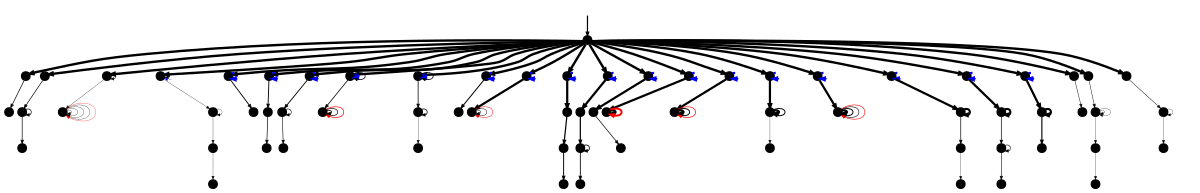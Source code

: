 digraph model {
  orientation = portrait;
  graph [ rankdir = "TB", ranksep="0.1", nodesep="0.05", size="8!" ];
  node [ fontname = "Helvetica", fontsize="6.0", shape="point", margin="0.01", height="0.1", width="0.5" ];
  edge [ fontname = "Helvetica", arrowsize=".3", arrowhead="normal", fontsize="6.0", margin="0.05" ];
None [shape=none, style=invis, width=0.1, height=0.1]
None->0
{rank = source; None}
0->1[penwidth="2.0043213737826426",label = "  "];1->2[penwidth="0.5642714304385625",label = "  "];0->3[penwidth="2.0043213737826426",label = "  "];3->4[penwidth="0.5642714304385625",label = "  "];4->4[penwidth="0.5642714304385625",label = "  "];4->5[penwidth="0.5642714304385625",label = "  "];0->6[penwidth="2.0043213737826426",label = "  "];6->6[penwidth="0.3679767852945943",label = "  "];6->7[penwidth="0.22184874961635634",label = "  "];7->7[penwidth="0.22184874961635634",label = "  "];7->7[penwidth="0.22184874961635634",label = "  "];7->7[penwidth="0.22184874961635634",label = "  "];7->7[penwidth="0.22184874961635634",label = "  "];7->7[color=red,penwidth="0.22184874961635634",label = "  "];0->8[penwidth="2.0043213737826426",label = "  "];8->8[penwidth="0.3679767852945943",label = "  "];8->8[style=dotted, color=blue,penwidth="0.22184874961635634",label = "  "];8->9[penwidth="0.22184874961635634",label = "  "];9->9[penwidth="0.22184874961635634",label = "  "];9->10[penwidth="0.22184874961635634",label = "  "];10->11[penwidth="0.22184874961635634",label = "  "];0->12[penwidth="2.0043213737826426",label = "  "];12->12[style=dotted, color=blue,penwidth="1.9622114391106003",label = "  "];12->13[penwidth="0.7533276666586115",label = "  "];0->14[penwidth="2.0043213737826426",label = "  "];14->14[style=dotted, color=blue,penwidth="1.9622114391106003",label = "  "];14->15[penwidth="0.7533276666586115",label = "  "];15->16[penwidth="0.5642714304385625",label = "  "];0->17[penwidth="2.0043213737826426",label = "  "];17->17[style=dotted, color=blue,penwidth="1.9622114391106003",label = "  "];17->18[penwidth="0.7533276666586115",label = "  "];18->18[penwidth="0.47712125471966244",label = "  "];18->19[penwidth="0.47712125471966244",label = "  "];0->20[penwidth="2.0043213737826426",label = "  "];20->20[style=dotted, color=blue,penwidth="1.9622114391106003",label = "  "];20->20[penwidth="0.6368220975871743",label = "  "];20->21[penwidth="0.6368220975871743",label = "  "];21->21[penwidth="0.6368220975871743",label = "  "];21->21[penwidth="0.5642714304385625",label = "  "];21->21[color=red,penwidth="0.5642714304385625",label = "  "];0->22[penwidth="2.0043213737826426",label = "  "];22->22[style=dotted, color=blue,penwidth="1.9622114391106003",label = "  "];22->22[penwidth="0.6368220975871743",label = "  "];22->23[penwidth="0.6368220975871743",label = "  "];23->23[penwidth="0.6368220975871743",label = "  "];23->24[penwidth="0.22184874961635634",label = "  "];0->25[penwidth="2.0043213737826426",label = "  "];25->25[style=dotted, color=blue,penwidth="1.9622114391106003",label = "  "];25->26[penwidth="0.8450980400142568",label = "  "];0->27[penwidth="2.0043213737826426",label = "  "];27->27[style=dotted, color=blue,penwidth="1.9622114391106003",label = "  "];27->28[penwidth="1.863322860120456",label = "  "];28->28[penwidth="0.3679767852945943",label = "  "];28->28[penwidth="0.3679767852945943",label = "  "];28->28[color=red,penwidth="0.3679767852945943",label = "  "];0->29[penwidth="2.0043213737826426",label = "  "];29->29[style=dotted, color=blue,penwidth="1.9622114391106003",label = "  "];29->30[penwidth="1.863322860120456",label = "  "];30->31[penwidth="1.0142404391146103",label = "  "];31->32[penwidth="0.8016323462331665",label = "  "];0->33[penwidth="2.0043213737826426",label = "  "];33->33[style=dotted, color=blue,penwidth="1.9622114391106003",label = "  "];33->34[penwidth="1.863322860120456",label = "  "];34->35[penwidth="1.0142404391146103",label = "  "];35->35[penwidth="0.6989700043360189",label = "  "];35->36[penwidth="0.6989700043360189",label = "  "];0->37[penwidth="2.0043213737826426",label = "  "];37->37[style=dotted, color=blue,penwidth="1.9622114391106003",label = "  "];37->38[penwidth="1.863322860120456",label = "  "];38->39[penwidth="0.5642714304385625",label = "  "];0->40[penwidth="2.0043213737826426",label = "  "];40->40[style=dotted, color=blue,penwidth="1.9622114391106003",label = "  "];40->41[penwidth="1.863322860120456",label = "  "];41->41[penwidth="1.7757317762602307",label = "  "];41->41[color=red,penwidth="1.6401500409361018",label = "  "];0->42[penwidth="2.0043213737826426",label = "  "];42->42[style=dotted, color=blue,penwidth="1.9622114391106003",label = "  "];42->43[penwidth="1.863322860120456",label = "  "];43->43[penwidth="1.7757317762602307",label = "  "];43->43[penwidth="0.8016323462331665",label = "  "];43->43[color=red,penwidth="0.5642714304385625",label = "  "];0->44[penwidth="2.0043213737826426",label = "  "];44->44[style=dotted, color=blue,penwidth="1.9622114391106003",label = "  "];44->45[penwidth="1.863322860120456",label = "  "];45->45[penwidth="1.7757317762602307",label = "  "];45->45[penwidth="0.8016323462331665",label = "  "];45->46[penwidth="0.22184874961635634",label = "  "];0->47[penwidth="2.0043213737826426",label = "  "];47->47[style=dotted, color=blue,penwidth="1.9622114391106003",label = "  "];47->48[penwidth="1.863322860120456",label = "  "];48->48[penwidth="1.7757317762602307",label = "  "];48->48[penwidth="0.8016323462331665",label = "  "];48->48[penwidth="0.47712125471966244",label = "  "];48->48[color=red,penwidth="0.47712125471966244",label = "  "];0->49[penwidth="2.0043213737826426",label = "  "];49->49[style=dotted, color=blue,penwidth="1.9622114391106003",label = "  "];49->50[penwidth="1.863322860120456",label = "  "];50->50[penwidth="1.7757317762602307",label = "  "];50->51[penwidth="0.5642714304385625",label = "  "];51->52[penwidth="0.22184874961635634",label = "  "];0->53[penwidth="2.0043213737826426",label = "  "];53->53[style=dotted, color=blue,penwidth="1.9622114391106003",label = "  "];53->54[penwidth="1.863322860120456",label = "  "];54->54[penwidth="1.7757317762602307",label = "  "];54->55[penwidth="0.5642714304385625",label = "  "];55->55[penwidth="0.47712125471966244",label = "  "];55->56[penwidth="0.47712125471966244",label = "  "];0->57[penwidth="2.0043213737826426",label = "  "];57->57[style=dotted, color=blue,penwidth="1.9622114391106003",label = "  "];57->58[penwidth="1.863322860120456",label = "  "];58->58[penwidth="1.7757317762602307",label = "  "];58->59[penwidth="0.9542425094393249",label = "  "];0->60[penwidth="2.0043213737826426",label = "  "];60->61[penwidth="0.3679767852945943",label = "  "];0->62[penwidth="2.0043213737826426",label = "  "];62->63[penwidth="0.3679767852945943",label = "  "];63->63[penwidth="0.22184874961635634",label = "  "];63->63[penwidth="0.22184874961635634",label = "  "];63->64[penwidth="0.22184874961635634",label = "  "];64->65[penwidth="0.22184874961635634",label = "  "];0->66[penwidth="2.0043213737826426",label = "  "];66->67[penwidth="0.3679767852945943",label = "  "];67->67[penwidth="0.22184874961635634",label = "  "];67->68[penwidth="0.22184874961635634",label = "  "];}
